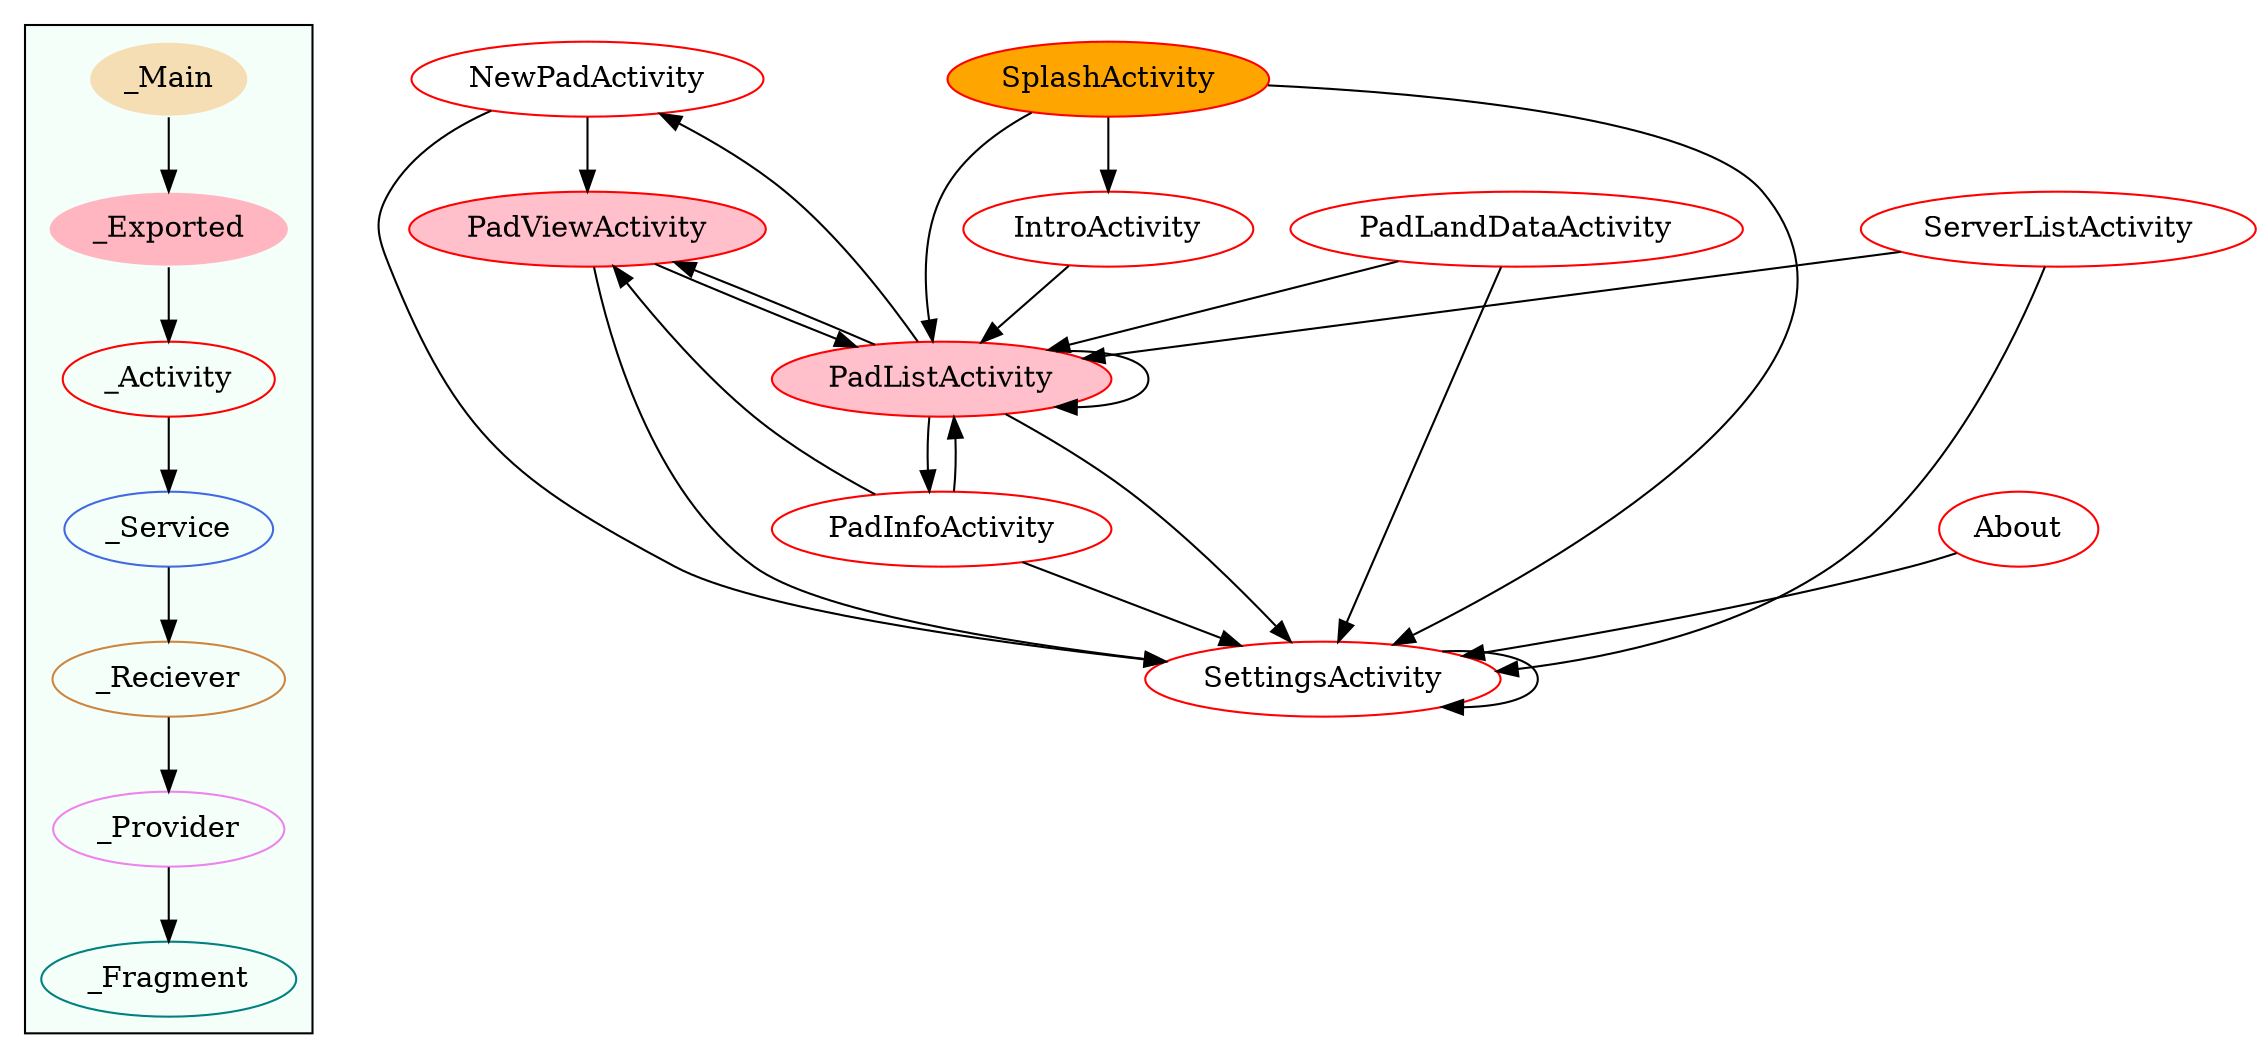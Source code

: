 digraph G {
subgraph cluster_legend{ 
bgcolor=mintcream;
_Activity[color = red];
_Service[color = royalblue];
_Provider[color = violet];
_Reciever[color = peru];
_Fragment[color = teal];
_Main[style=filled, fillcolor=wheat, color = mintcream];
_Exported[style=filled, fillcolor=lightpink, color = mintcream];
_Main -> _Exported -> _Activity -> _Service -> _Reciever -> _Provider -> _Fragment; 
}
NewPadActivity[color = red];
PadLandDataActivity[color = red];
SplashActivity[style=filled, fillcolor=orange, color = red];
SettingsActivity[color = red];
PadViewActivity[style=filled, fillcolor=pink, color = red];
PadInfoActivity[color = red];
IntroActivity[color = red];
PadListActivity[style=filled, fillcolor=pink, color = red];
About[color = red];
ServerListActivity[color = red];
NewPadActivity->PadViewActivity;
NewPadActivity->SettingsActivity;
PadLandDataActivity->SettingsActivity;
PadLandDataActivity->PadListActivity;
SplashActivity->PadListActivity;
SplashActivity->IntroActivity;
SplashActivity->SettingsActivity;
SettingsActivity->SettingsActivity;
PadViewActivity->PadListActivity;
PadViewActivity->SettingsActivity;
PadInfoActivity->PadListActivity;
PadInfoActivity->PadViewActivity;
PadInfoActivity->SettingsActivity;
IntroActivity->PadListActivity;
PadListActivity->PadViewActivity;
PadListActivity->PadInfoActivity;
PadListActivity->PadListActivity;
PadListActivity->SettingsActivity;
PadListActivity->NewPadActivity;
About->SettingsActivity;
ServerListActivity->SettingsActivity;
ServerListActivity->PadListActivity;
}
